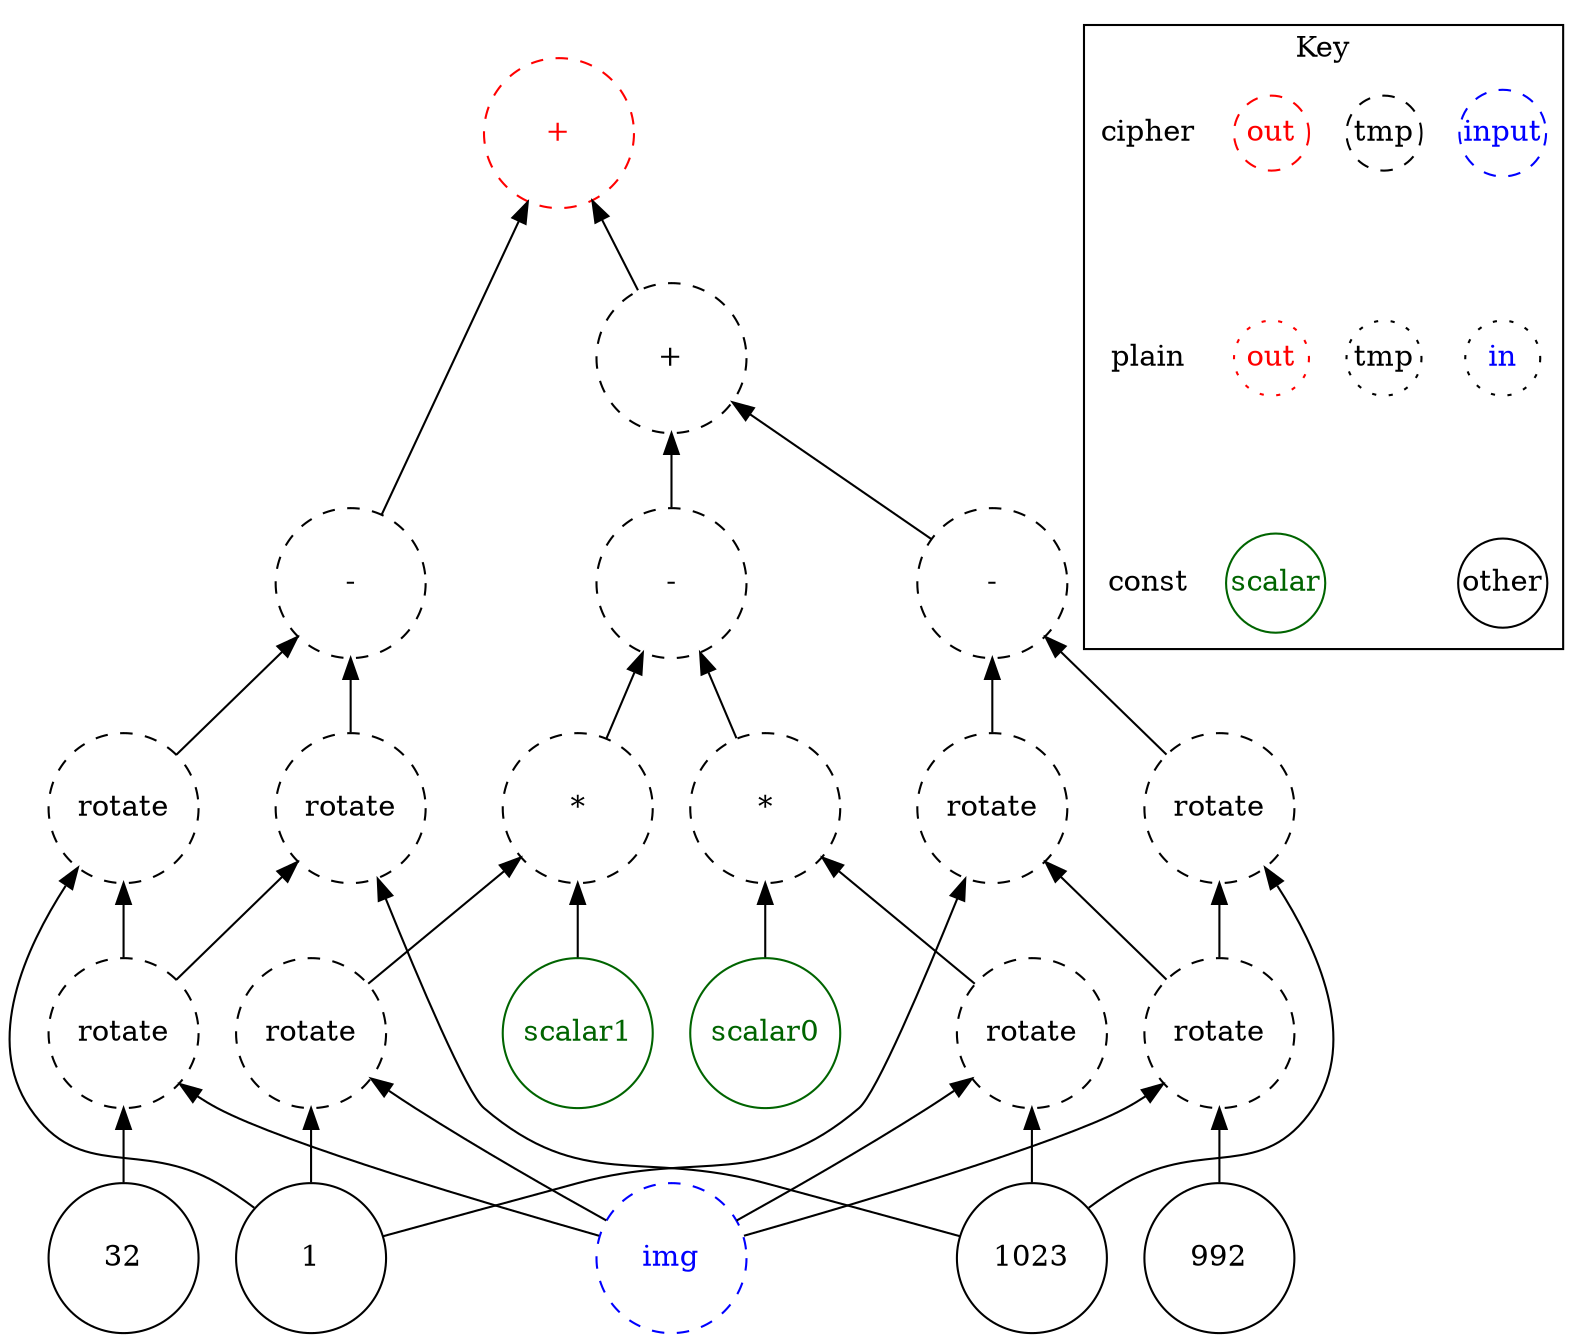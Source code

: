 digraph "gx_kernel" {
node [shape=circle width=1 margin=0]
edge [dir=back]
1 [label="1" style=solid]
32 [label="32" style=solid]
ciphertext0 [label="img" style=dashed color=blue fontcolor=blue]
ciphertext2 [label="rotate" style=dashed]
ciphertext2 -> ciphertext0
ciphertext2 -> 32
ciphertext12 [label="rotate" style=dashed]
ciphertext12 -> ciphertext2
ciphertext12 -> 1
1023 [label="1023" style=solid]
ciphertext11 [label="rotate" style=dashed]
ciphertext11 -> ciphertext2
ciphertext11 -> 1023
ciphertext13 [label="-" style=dashed]
ciphertext13 -> ciphertext11
ciphertext13 -> ciphertext12
1 [label="1" style=solid]
ciphertext8 [label="rotate" style=dashed]
ciphertext8 -> ciphertext0
ciphertext8 -> 1
scalar1 [label="scalar1" style=solid color=darkgreen fontcolor=darkgreen]
ciphertext9 [label="*" style=dashed]
ciphertext9 -> scalar1
ciphertext9 -> ciphertext8
1023 [label="1023" style=solid]
ciphertext6 [label="rotate" style=dashed]
ciphertext6 -> ciphertext0
ciphertext6 -> 1023
scalar0 [label="scalar0" style=solid color=darkgreen fontcolor=darkgreen]
ciphertext7 [label="*" style=dashed]
ciphertext7 -> scalar0
ciphertext7 -> ciphertext6
ciphertext10 [label="-" style=dashed]
ciphertext10 -> ciphertext7
ciphertext10 -> ciphertext9
1 [label="1" style=solid]
992 [label="992" style=solid]
ciphertext1 [label="rotate" style=dashed]
ciphertext1 -> ciphertext0
ciphertext1 -> 992
ciphertext4 [label="rotate" style=dashed]
ciphertext4 -> ciphertext1
ciphertext4 -> 1
1023 [label="1023" style=solid]
ciphertext3 [label="rotate" style=dashed]
ciphertext3 -> ciphertext1
ciphertext3 -> 1023
ciphertext5 [label="-" style=dashed]
ciphertext5 -> ciphertext3
ciphertext5 -> ciphertext4
ciphertext14 [label="+" style=dashed]
ciphertext14 -> ciphertext5
ciphertext14 -> ciphertext10
ciphertext15 [label="+" style=dashed color=red fontcolor=red]
ciphertext15 -> ciphertext14
ciphertext15 -> ciphertext13
subgraph cluster_key {
    graph[label="Key"]
    node [width=0.5]
    edge [dir=forward style=invis]
    in_cipher [label=input color=blue fontcolor=blue style=dashed]
    tmp_cipher [label=tmp color=black fontcolor=black style=dashed]
    out_cipher [label=out color=red fontcolor=red style=dashed]
    cipher [shape=plain]

    in_plain [label=in icolor=blue fontcolor=blue style=dotted]
    tmp_plain [label=tmp color=black fontcolor=black style=dotted]
    out_plain [label=out color=red fontcolor=red style=dotted]
    plain [shape=plain]
    
    other [color=black fontcolor=black style=solid]
    scalar [color=darkgreen fontcolor=darkgreen style=solid]
    const[shape=plain]
    
    cipher -> plain
    plain -> const
    out_cipher -> out_plain
    in_cipher -> in_plain
    tmp_cipher -> tmp_plain
    in_plain -> other
    out_plain -> scalar
}
}
